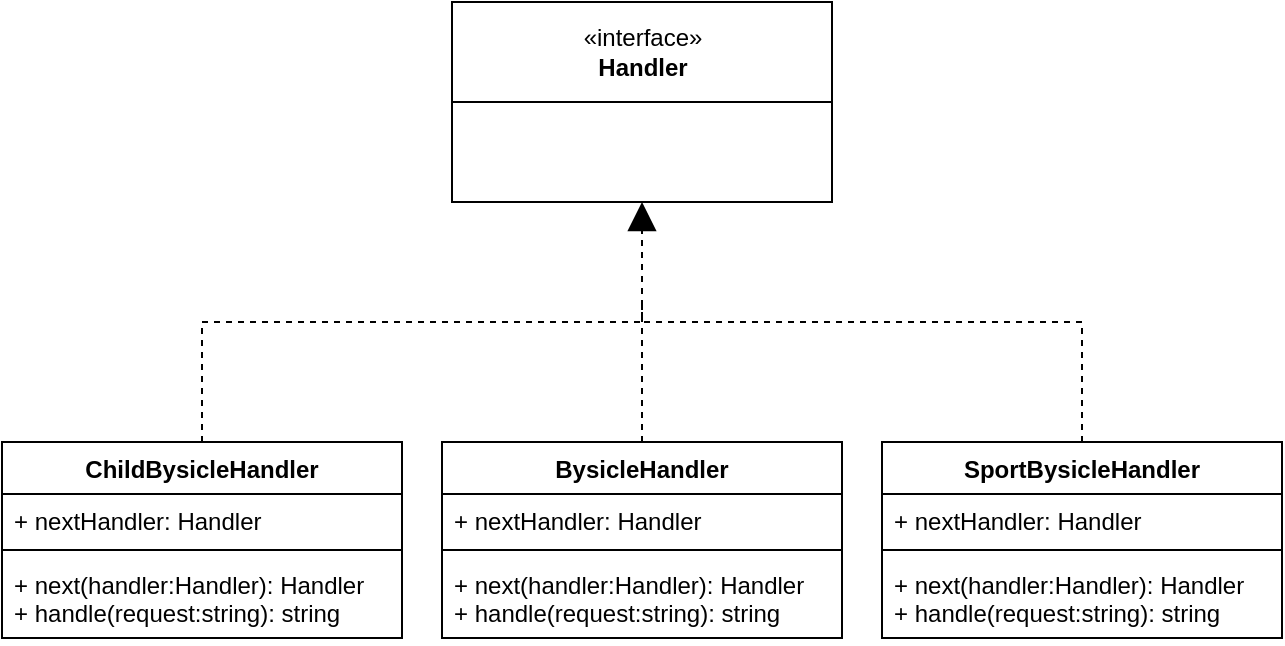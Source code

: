 <mxfile>
    <diagram id="OZlTHh_NDa2QNuEMJugT" name="Страница 1">
        <mxGraphModel dx="791" dy="620" grid="1" gridSize="10" guides="1" tooltips="1" connect="1" arrows="1" fold="1" page="1" pageScale="1" pageWidth="827" pageHeight="1169" math="0" shadow="0">
            <root>
                <mxCell id="0"/>
                <mxCell id="1" parent="0"/>
                <mxCell id="4" value="" style="group" vertex="1" connectable="0" parent="1">
                    <mxGeometry x="315" y="70" width="190" height="100" as="geometry"/>
                </mxCell>
                <mxCell id="2" value="«interface»&lt;br&gt;&lt;b&gt;Handler&lt;/b&gt;" style="html=1;" vertex="1" parent="4">
                    <mxGeometry width="190" height="50" as="geometry"/>
                </mxCell>
                <mxCell id="3" value="&lt;div style=&quot;line-height: 19px&quot;&gt;&lt;div style=&quot;line-height: 19px&quot;&gt;&lt;div&gt;&lt;font style=&quot;font-size: 12px&quot; color=&quot;#ffffff&quot;&gt;+ next(handler:Handler):&amp;nbsp;Handler&lt;/font&gt;&lt;/div&gt;&lt;div&gt;&lt;font style=&quot;font-size: 12px&quot; color=&quot;#ffffff&quot;&gt;+ handle(request:string):&amp;nbsp;string&lt;/font&gt;&lt;/div&gt;&lt;/div&gt;&lt;/div&gt;" style="html=1;align=left;" vertex="1" parent="4">
                    <mxGeometry y="50" width="190" height="50" as="geometry"/>
                </mxCell>
                <mxCell id="5" value="ChildBysicleHandler" style="swimlane;fontStyle=1;align=center;verticalAlign=top;childLayout=stackLayout;horizontal=1;startSize=26;horizontalStack=0;resizeParent=1;resizeParentMax=0;resizeLast=0;collapsible=1;marginBottom=0;" vertex="1" parent="1">
                    <mxGeometry x="90" y="290" width="200" height="98" as="geometry"/>
                </mxCell>
                <mxCell id="6" value="+ nextHandler: Handler" style="text;strokeColor=none;fillColor=none;align=left;verticalAlign=top;spacingLeft=4;spacingRight=4;overflow=hidden;rotatable=0;points=[[0,0.5],[1,0.5]];portConstraint=eastwest;" vertex="1" parent="5">
                    <mxGeometry y="26" width="200" height="24" as="geometry"/>
                </mxCell>
                <mxCell id="7" value="" style="line;strokeWidth=1;fillColor=none;align=left;verticalAlign=middle;spacingTop=-1;spacingLeft=3;spacingRight=3;rotatable=0;labelPosition=right;points=[];portConstraint=eastwest;" vertex="1" parent="5">
                    <mxGeometry y="50" width="200" height="8" as="geometry"/>
                </mxCell>
                <mxCell id="8" value="+ next(handler:Handler): Handler&#10;+ handle(request:string): string" style="text;strokeColor=none;fillColor=none;align=left;verticalAlign=top;spacingLeft=4;spacingRight=4;overflow=hidden;rotatable=0;points=[[0,0.5],[1,0.5]];portConstraint=eastwest;" vertex="1" parent="5">
                    <mxGeometry y="58" width="200" height="40" as="geometry"/>
                </mxCell>
                <mxCell id="9" value="BysicleHandler" style="swimlane;fontStyle=1;align=center;verticalAlign=top;childLayout=stackLayout;horizontal=1;startSize=26;horizontalStack=0;resizeParent=1;resizeParentMax=0;resizeLast=0;collapsible=1;marginBottom=0;" vertex="1" parent="1">
                    <mxGeometry x="310" y="290" width="200" height="98" as="geometry"/>
                </mxCell>
                <mxCell id="10" value="+ nextHandler: Handler" style="text;strokeColor=none;fillColor=none;align=left;verticalAlign=top;spacingLeft=4;spacingRight=4;overflow=hidden;rotatable=0;points=[[0,0.5],[1,0.5]];portConstraint=eastwest;" vertex="1" parent="9">
                    <mxGeometry y="26" width="200" height="24" as="geometry"/>
                </mxCell>
                <mxCell id="11" value="" style="line;strokeWidth=1;fillColor=none;align=left;verticalAlign=middle;spacingTop=-1;spacingLeft=3;spacingRight=3;rotatable=0;labelPosition=right;points=[];portConstraint=eastwest;" vertex="1" parent="9">
                    <mxGeometry y="50" width="200" height="8" as="geometry"/>
                </mxCell>
                <mxCell id="12" value="+ next(handler:Handler): Handler&#10;+ handle(request:string): string" style="text;strokeColor=none;fillColor=none;align=left;verticalAlign=top;spacingLeft=4;spacingRight=4;overflow=hidden;rotatable=0;points=[[0,0.5],[1,0.5]];portConstraint=eastwest;" vertex="1" parent="9">
                    <mxGeometry y="58" width="200" height="40" as="geometry"/>
                </mxCell>
                <mxCell id="13" value="SportBysicleHandler" style="swimlane;fontStyle=1;align=center;verticalAlign=top;childLayout=stackLayout;horizontal=1;startSize=26;horizontalStack=0;resizeParent=1;resizeParentMax=0;resizeLast=0;collapsible=1;marginBottom=0;" vertex="1" parent="1">
                    <mxGeometry x="530" y="290" width="200" height="98" as="geometry"/>
                </mxCell>
                <mxCell id="14" value="+ nextHandler: Handler" style="text;strokeColor=none;fillColor=none;align=left;verticalAlign=top;spacingLeft=4;spacingRight=4;overflow=hidden;rotatable=0;points=[[0,0.5],[1,0.5]];portConstraint=eastwest;" vertex="1" parent="13">
                    <mxGeometry y="26" width="200" height="24" as="geometry"/>
                </mxCell>
                <mxCell id="15" value="" style="line;strokeWidth=1;fillColor=none;align=left;verticalAlign=middle;spacingTop=-1;spacingLeft=3;spacingRight=3;rotatable=0;labelPosition=right;points=[];portConstraint=eastwest;" vertex="1" parent="13">
                    <mxGeometry y="50" width="200" height="8" as="geometry"/>
                </mxCell>
                <mxCell id="16" value="+ next(handler:Handler): Handler&#10;+ handle(request:string): string" style="text;strokeColor=none;fillColor=none;align=left;verticalAlign=top;spacingLeft=4;spacingRight=4;overflow=hidden;rotatable=0;points=[[0,0.5],[1,0.5]];portConstraint=eastwest;" vertex="1" parent="13">
                    <mxGeometry y="58" width="200" height="40" as="geometry"/>
                </mxCell>
                <mxCell id="17" value="" style="endArrow=block;dashed=1;endFill=1;endSize=12;html=1;entryX=0.5;entryY=1;entryDx=0;entryDy=0;exitX=0.5;exitY=0;exitDx=0;exitDy=0;rounded=0;" edge="1" parent="1" source="5" target="3">
                    <mxGeometry width="160" relative="1" as="geometry">
                        <mxPoint x="330" y="310" as="sourcePoint"/>
                        <mxPoint x="490" y="310" as="targetPoint"/>
                        <Array as="points">
                            <mxPoint x="190" y="230"/>
                            <mxPoint x="410" y="230"/>
                        </Array>
                    </mxGeometry>
                </mxCell>
                <mxCell id="18" value="" style="endArrow=none;dashed=1;endFill=0;endSize=12;html=1;exitX=0.5;exitY=0;exitDx=0;exitDy=0;" edge="1" parent="1" source="9">
                    <mxGeometry width="160" relative="1" as="geometry">
                        <mxPoint x="330" y="310" as="sourcePoint"/>
                        <mxPoint x="410" y="220" as="targetPoint"/>
                    </mxGeometry>
                </mxCell>
                <mxCell id="19" value="" style="endArrow=none;dashed=1;endFill=0;endSize=12;html=1;exitX=0.5;exitY=0;exitDx=0;exitDy=0;rounded=0;" edge="1" parent="1" source="13">
                    <mxGeometry width="160" relative="1" as="geometry">
                        <mxPoint x="330" y="310" as="sourcePoint"/>
                        <mxPoint x="410" y="230" as="targetPoint"/>
                        <Array as="points">
                            <mxPoint x="630" y="230"/>
                        </Array>
                    </mxGeometry>
                </mxCell>
            </root>
        </mxGraphModel>
    </diagram>
</mxfile>